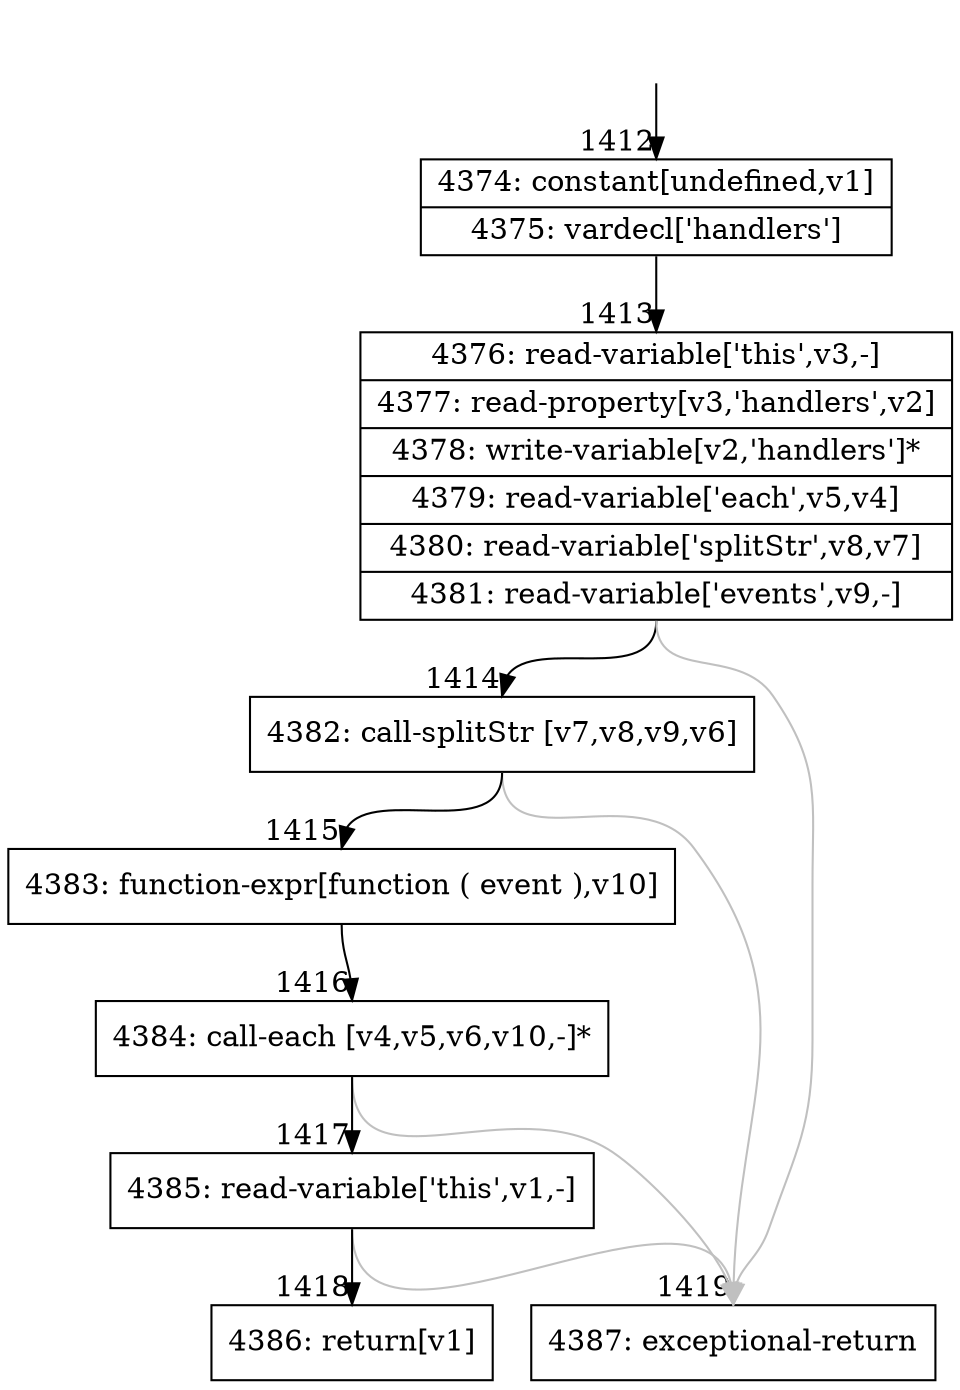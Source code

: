 digraph {
rankdir="TD"
BB_entry129[shape=none,label=""];
BB_entry129 -> BB1412 [tailport=s, headport=n, headlabel="    1412"]
BB1412 [shape=record label="{4374: constant[undefined,v1]|4375: vardecl['handlers']}" ] 
BB1412 -> BB1413 [tailport=s, headport=n, headlabel="      1413"]
BB1413 [shape=record label="{4376: read-variable['this',v3,-]|4377: read-property[v3,'handlers',v2]|4378: write-variable[v2,'handlers']*|4379: read-variable['each',v5,v4]|4380: read-variable['splitStr',v8,v7]|4381: read-variable['events',v9,-]}" ] 
BB1413 -> BB1414 [tailport=s, headport=n, headlabel="      1414"]
BB1413 -> BB1419 [tailport=s, headport=n, color=gray, headlabel="      1419"]
BB1414 [shape=record label="{4382: call-splitStr [v7,v8,v9,v6]}" ] 
BB1414 -> BB1415 [tailport=s, headport=n, headlabel="      1415"]
BB1414 -> BB1419 [tailport=s, headport=n, color=gray]
BB1415 [shape=record label="{4383: function-expr[function ( event ),v10]}" ] 
BB1415 -> BB1416 [tailport=s, headport=n, headlabel="      1416"]
BB1416 [shape=record label="{4384: call-each [v4,v5,v6,v10,-]*}" ] 
BB1416 -> BB1417 [tailport=s, headport=n, headlabel="      1417"]
BB1416 -> BB1419 [tailport=s, headport=n, color=gray]
BB1417 [shape=record label="{4385: read-variable['this',v1,-]}" ] 
BB1417 -> BB1418 [tailport=s, headport=n, headlabel="      1418"]
BB1417 -> BB1419 [tailport=s, headport=n, color=gray]
BB1418 [shape=record label="{4386: return[v1]}" ] 
BB1419 [shape=record label="{4387: exceptional-return}" ] 
//#$~ 2331
}
